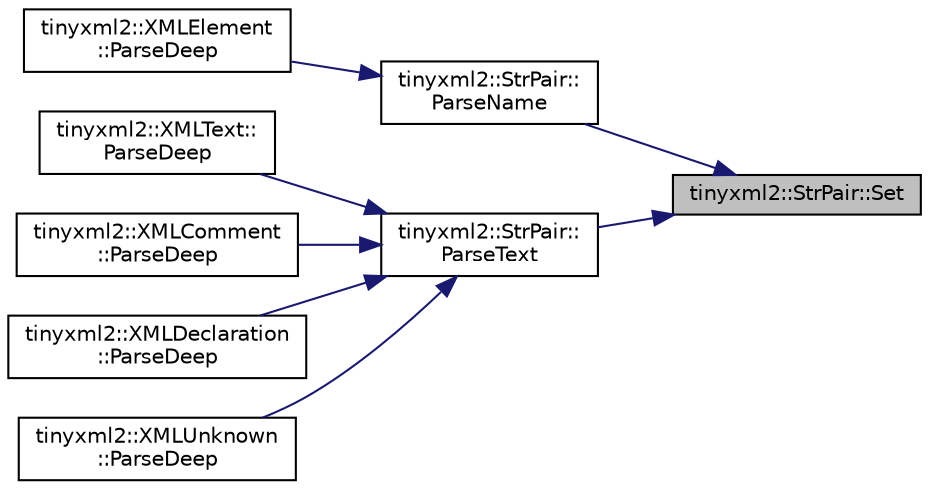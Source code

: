 digraph "tinyxml2::StrPair::Set"
{
 // LATEX_PDF_SIZE
  edge [fontname="Helvetica",fontsize="10",labelfontname="Helvetica",labelfontsize="10"];
  node [fontname="Helvetica",fontsize="10",shape=record];
  rankdir="RL";
  Node1 [label="tinyxml2::StrPair::Set",height=0.2,width=0.4,color="black", fillcolor="grey75", style="filled", fontcolor="black",tooltip=" "];
  Node1 -> Node2 [dir="back",color="midnightblue",fontsize="10",style="solid"];
  Node2 [label="tinyxml2::StrPair::\lParseName",height=0.2,width=0.4,color="black", fillcolor="white", style="filled",URL="$classtinyxml2_1_1StrPair.html#aa6d8998efceba41d87ec2300c70a6085",tooltip=" "];
  Node2 -> Node3 [dir="back",color="midnightblue",fontsize="10",style="solid"];
  Node3 [label="tinyxml2::XMLElement\l::ParseDeep",height=0.2,width=0.4,color="black", fillcolor="white", style="filled",URL="$classtinyxml2_1_1XMLElement.html#a072998100b7d0ba5e8aeac6dd6dfb31b",tooltip=" "];
  Node1 -> Node4 [dir="back",color="midnightblue",fontsize="10",style="solid"];
  Node4 [label="tinyxml2::StrPair::\lParseText",height=0.2,width=0.4,color="black", fillcolor="white", style="filled",URL="$classtinyxml2_1_1StrPair.html#a68e6999b7677fa711287ececb9ba317e",tooltip=" "];
  Node4 -> Node5 [dir="back",color="midnightblue",fontsize="10",style="solid"];
  Node5 [label="tinyxml2::XMLText::\lParseDeep",height=0.2,width=0.4,color="black", fillcolor="white", style="filled",URL="$classtinyxml2_1_1XMLText.html#af3b93344f1183482e1683f5922ac9c68",tooltip=" "];
  Node4 -> Node6 [dir="back",color="midnightblue",fontsize="10",style="solid"];
  Node6 [label="tinyxml2::XMLComment\l::ParseDeep",height=0.2,width=0.4,color="black", fillcolor="white", style="filled",URL="$classtinyxml2_1_1XMLComment.html#a3430281eed8d1023bafa9e633f44f509",tooltip=" "];
  Node4 -> Node7 [dir="back",color="midnightblue",fontsize="10",style="solid"];
  Node7 [label="tinyxml2::XMLDeclaration\l::ParseDeep",height=0.2,width=0.4,color="black", fillcolor="white", style="filled",URL="$classtinyxml2_1_1XMLDeclaration.html#a42a2a36f4d78dc745063b79c16538b9b",tooltip=" "];
  Node4 -> Node8 [dir="back",color="midnightblue",fontsize="10",style="solid"];
  Node8 [label="tinyxml2::XMLUnknown\l::ParseDeep",height=0.2,width=0.4,color="black", fillcolor="white", style="filled",URL="$classtinyxml2_1_1XMLUnknown.html#aefc332cc1e6e25736f364d1e5eeb31fe",tooltip=" "];
}
